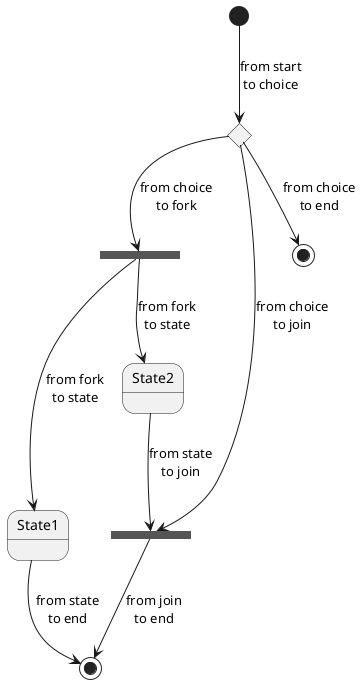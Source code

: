 @startuml
state choice1 <<choice>>
state fork1   <<fork>>
state join2   <<join>>
state end3    <<end>>

[*]     --> choice1 : from start\nto choice
choice1 --> fork1   : from choice\nto fork
choice1 --> join2   : from choice\nto join
choice1 --> end3    : from choice\nto end

fork1   ---> State1 : from fork\nto state
fork1   --> State2  : from fork\nto state

State2  --> join2   : from state\nto join
State1  --> [*]     : from state\nto end

join2   --> [*]     : from join\nto end
@enduml

////////////////////////////

start
  state_diagram
    state
      state_name        choice1
      state_type        choice
    state
      state_name        fork1
      state_type        fork
    state
      state_name        join2
      state_type        join
    state
      state_name        end3
      state_type        end
    transition
      departure_state   [*]
      arrow     -->
      arrival_state     choice1
      string    from start\nto choice
    transition
      departure_state   choice1
      arrow     -->
      arrival_state     fork1
      string    from choice\nto fork
    transition
      departure_state   choice1
      arrow     -->
      arrival_state     join2
      string    from choice\nto join
    transition
      departure_state   choice1
      arrow     -->
      arrival_state     end3
      string    from choice\nto end
    transition
      departure_state   fork1
      arrow     --->
      arrival_state     State1
      string    from fork\nto state
    transition
      departure_state   fork1
      arrow     -->
      arrival_state     State2
      string    from fork\nto state
    transition
      departure_state   State2
      arrow     -->
      arrival_state     join2
      string    from state\nto join
    transition
      departure_state   State1
      arrow     -->
      arrival_state     [*]
      string    from state\nto end
    transition
      departure_state   join2
      arrow     -->
      arrival_state     [*]
      string    from join\nto end
